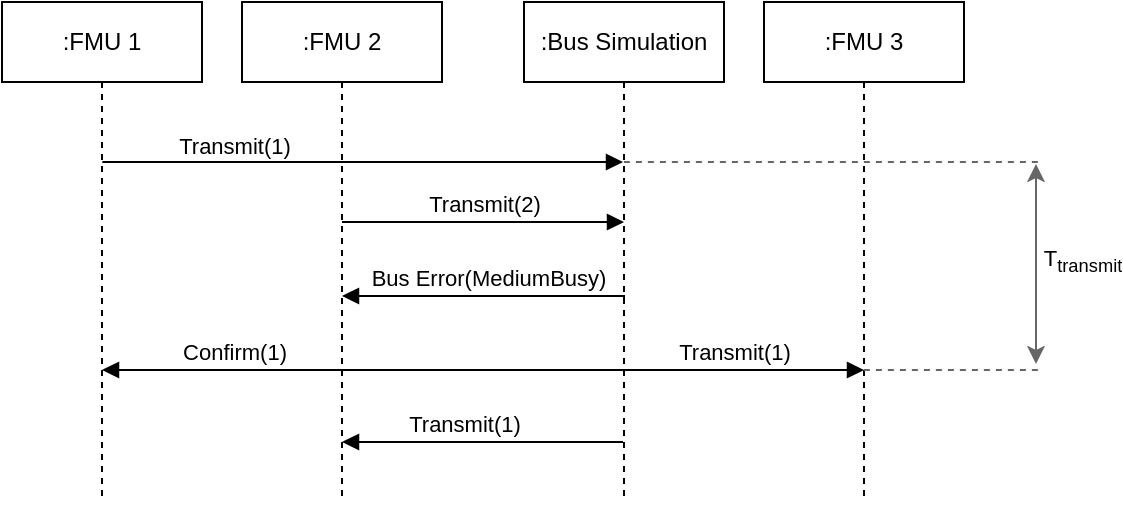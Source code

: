 <mxfile version="25.0.3">
  <diagram name="Page-1" id="jfDPjmeBoqaj9LgaB9-a">
    <mxGraphModel dx="623" dy="350" grid="1" gridSize="10" guides="1" tooltips="1" connect="1" arrows="1" fold="1" page="1" pageScale="1" pageWidth="600" pageHeight="360" background="#ffffff" math="0" shadow="0">
      <root>
        <mxCell id="0" />
        <mxCell id="1" parent="0" />
        <mxCell id="vxsfNnPH6Yml3z-2CLUS-1" value=":FMU 1" style="shape=umlLifeline;perimeter=lifelinePerimeter;whiteSpace=wrap;html=1;container=1;dropTarget=0;collapsible=0;recursiveResize=0;outlineConnect=0;portConstraint=eastwest;newEdgeStyle={&quot;edgeStyle&quot;:&quot;elbowEdgeStyle&quot;,&quot;elbow&quot;:&quot;vertical&quot;,&quot;curved&quot;:0,&quot;rounded&quot;:0};" parent="1" vertex="1">
          <mxGeometry x="19" y="40" width="100" height="250" as="geometry" />
        </mxCell>
        <mxCell id="vxsfNnPH6Yml3z-2CLUS-2" value=":Bus Simulation" style="shape=umlLifeline;perimeter=lifelinePerimeter;whiteSpace=wrap;html=1;container=1;dropTarget=0;collapsible=0;recursiveResize=0;outlineConnect=0;portConstraint=eastwest;newEdgeStyle={&quot;edgeStyle&quot;:&quot;elbowEdgeStyle&quot;,&quot;elbow&quot;:&quot;vertical&quot;,&quot;curved&quot;:0,&quot;rounded&quot;:0};" parent="1" vertex="1">
          <mxGeometry x="280" y="40" width="100" height="250" as="geometry" />
        </mxCell>
        <mxCell id="vxsfNnPH6Yml3z-2CLUS-3" value=":FMU 3" style="shape=umlLifeline;perimeter=lifelinePerimeter;whiteSpace=wrap;html=1;container=1;dropTarget=0;collapsible=0;recursiveResize=0;outlineConnect=0;portConstraint=eastwest;newEdgeStyle={&quot;edgeStyle&quot;:&quot;elbowEdgeStyle&quot;,&quot;elbow&quot;:&quot;vertical&quot;,&quot;curved&quot;:0,&quot;rounded&quot;:0};" parent="1" vertex="1">
          <mxGeometry x="400" y="40" width="100" height="250" as="geometry" />
        </mxCell>
        <mxCell id="vxsfNnPH6Yml3z-2CLUS-4" value="Transmit(1)" style="html=1;verticalAlign=bottom;endArrow=block;edgeStyle=elbowEdgeStyle;elbow=vertical;curved=0;rounded=0;" parent="1" edge="1">
          <mxGeometry x="-0.498" y="-1" width="80" relative="1" as="geometry">
            <mxPoint x="69.167" y="120" as="sourcePoint" />
            <mxPoint x="329.5" y="120" as="targetPoint" />
            <Array as="points">
              <mxPoint x="270" y="120" />
              <mxPoint x="290" y="120" />
              <mxPoint x="150" y="120" />
            </Array>
            <mxPoint as="offset" />
          </mxGeometry>
        </mxCell>
        <mxCell id="vxsfNnPH6Yml3z-2CLUS-5" value="Transmit(1)" style="html=1;verticalAlign=bottom;endArrow=block;edgeStyle=elbowEdgeStyle;elbow=vertical;curved=0;rounded=0;" parent="1" edge="1">
          <mxGeometry width="80" relative="1" as="geometry">
            <mxPoint x="320" y="224" as="sourcePoint" />
            <mxPoint x="450" y="224" as="targetPoint" />
            <Array as="points">
              <mxPoint x="340" y="224" />
              <mxPoint x="390" y="224" />
            </Array>
            <mxPoint as="offset" />
          </mxGeometry>
        </mxCell>
        <mxCell id="vxsfNnPH6Yml3z-2CLUS-6" value="Confirm(1)" style="html=1;verticalAlign=bottom;endArrow=block;edgeStyle=elbowEdgeStyle;elbow=vertical;curved=0;rounded=0;" parent="1" target="vxsfNnPH6Yml3z-2CLUS-1" edge="1">
          <mxGeometry x="0.498" width="80" relative="1" as="geometry">
            <mxPoint x="329.5" y="224" as="sourcePoint" />
            <mxPoint x="89.929" y="224" as="targetPoint" />
            <Array as="points">
              <mxPoint x="240" y="224" />
              <mxPoint x="170" y="204" />
              <mxPoint x="280" y="214" />
              <mxPoint x="300" y="214" />
              <mxPoint x="270" y="194" />
            </Array>
            <mxPoint as="offset" />
          </mxGeometry>
        </mxCell>
        <mxCell id="vxsfNnPH6Yml3z-2CLUS-7" value=":FMU 2" style="shape=umlLifeline;perimeter=lifelinePerimeter;whiteSpace=wrap;html=1;container=1;dropTarget=0;collapsible=0;recursiveResize=0;outlineConnect=0;portConstraint=eastwest;newEdgeStyle={&quot;edgeStyle&quot;:&quot;elbowEdgeStyle&quot;,&quot;elbow&quot;:&quot;vertical&quot;,&quot;curved&quot;:0,&quot;rounded&quot;:0};" parent="1" vertex="1">
          <mxGeometry x="139" y="40" width="100" height="250" as="geometry" />
        </mxCell>
        <mxCell id="vxsfNnPH6Yml3z-2CLUS-8" value="Transmit(2)" style="html=1;verticalAlign=bottom;endArrow=block;edgeStyle=elbowEdgeStyle;elbow=vertical;curved=0;rounded=0;" parent="1" source="vxsfNnPH6Yml3z-2CLUS-7" edge="1">
          <mxGeometry width="80" relative="1" as="geometry">
            <mxPoint x="209.929" y="150" as="sourcePoint" />
            <mxPoint x="330" y="150" as="targetPoint" />
            <Array as="points">
              <mxPoint x="290" y="150" />
              <mxPoint x="280" y="140" />
              <mxPoint x="300" y="140" />
              <mxPoint x="160" y="140" />
            </Array>
          </mxGeometry>
        </mxCell>
        <mxCell id="vxsfNnPH6Yml3z-2CLUS-9" value="Bus Error(MediumBusy)" style="html=1;verticalAlign=bottom;endArrow=block;edgeStyle=elbowEdgeStyle;elbow=vertical;curved=0;rounded=0;" parent="1" target="vxsfNnPH6Yml3z-2CLUS-7" edge="1">
          <mxGeometry x="-0.009" width="80" relative="1" as="geometry">
            <mxPoint x="330" y="190" as="sourcePoint" />
            <mxPoint x="189.167" y="169" as="targetPoint" />
            <Array as="points">
              <mxPoint x="300" y="187" />
              <mxPoint x="290" y="187" />
              <mxPoint x="310" y="257" />
              <mxPoint x="290" y="267" />
              <mxPoint x="170" y="227" />
              <mxPoint x="280" y="237" />
              <mxPoint x="300" y="237" />
              <mxPoint x="270" y="217" />
            </Array>
            <mxPoint as="offset" />
          </mxGeometry>
        </mxCell>
        <mxCell id="vxsfNnPH6Yml3z-2CLUS-10" value="Transmit(1)" style="html=1;verticalAlign=bottom;endArrow=block;edgeStyle=elbowEdgeStyle;elbow=vertical;curved=0;rounded=0;" parent="1" source="vxsfNnPH6Yml3z-2CLUS-2" target="vxsfNnPH6Yml3z-2CLUS-7" edge="1">
          <mxGeometry x="0.141" width="80" relative="1" as="geometry">
            <mxPoint x="329.5" y="235" as="sourcePoint" />
            <mxPoint x="209.929" y="235" as="targetPoint" />
            <Array as="points">
              <mxPoint x="240" y="260" />
              <mxPoint x="270" y="235" />
              <mxPoint x="270" y="225" />
              <mxPoint x="290" y="215" />
              <mxPoint x="250" y="225" />
            </Array>
            <mxPoint as="offset" />
          </mxGeometry>
        </mxCell>
        <mxCell id="vxsfNnPH6Yml3z-2CLUS-11" value="T&lt;sub&gt;transmit&lt;/sub&gt;" style="endArrow=classic;startArrow=classic;html=1;rounded=0;fillColor=#f5f5f5;strokeColor=#666666;" parent="1" edge="1">
          <mxGeometry x="0.02" y="-23" width="50" height="50" relative="1" as="geometry">
            <mxPoint x="536" y="221" as="sourcePoint" />
            <mxPoint x="536" y="121" as="targetPoint" />
            <mxPoint as="offset" />
          </mxGeometry>
        </mxCell>
        <mxCell id="vxsfNnPH6Yml3z-2CLUS-12" value="" style="endArrow=none;dashed=1;html=1;rounded=0;fillColor=#f5f5f5;strokeColor=#666666;" parent="1" edge="1">
          <mxGeometry width="50" height="50" relative="1" as="geometry">
            <mxPoint x="329.929" y="120" as="sourcePoint" />
            <mxPoint x="538" y="120" as="targetPoint" />
          </mxGeometry>
        </mxCell>
        <mxCell id="vxsfNnPH6Yml3z-2CLUS-13" value="" style="endArrow=none;dashed=1;html=1;rounded=0;fillColor=#f5f5f5;strokeColor=#666666;" parent="1" edge="1">
          <mxGeometry width="50" height="50" relative="1" as="geometry">
            <mxPoint x="449.929" y="224" as="sourcePoint" />
            <mxPoint x="538" y="224" as="targetPoint" />
            <Array as="points" />
          </mxGeometry>
        </mxCell>
      </root>
    </mxGraphModel>
  </diagram>
</mxfile>
